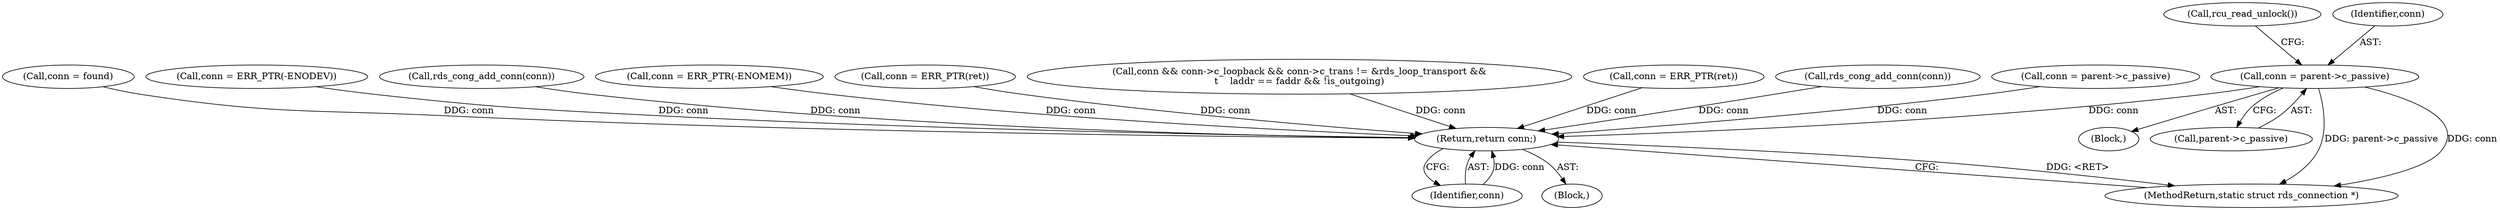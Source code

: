 digraph "0_linux_74e98eb085889b0d2d4908f59f6e00026063014f@pointer" {
"1000176" [label="(Call,conn = parent->c_passive)"];
"1000493" [label="(Return,return conn;)"];
"1000181" [label="(Call,rcu_read_unlock())"];
"1000458" [label="(Call,conn = found)"];
"1000495" [label="(MethodReturn,static struct rds_connection *)"];
"1000114" [label="(Block,)"];
"1000293" [label="(Call,conn = ERR_PTR(-ENODEV))"];
"1000420" [label="(Call,rds_cong_add_conn(conn))"];
"1000177" [label="(Identifier,conn)"];
"1000195" [label="(Call,conn = ERR_PTR(-ENOMEM))"];
"1000254" [label="(Call,conn = ERR_PTR(ret))"];
"1000153" [label="(Call,conn && conn->c_loopback && conn->c_trans != &rds_loop_transport &&\n\t    laddr == faddr && !is_outgoing)"];
"1000494" [label="(Identifier,conn)"];
"1000315" [label="(Call,conn = ERR_PTR(ret))"];
"1000484" [label="(Call,rds_cong_add_conn(conn))"];
"1000493" [label="(Return,return conn;)"];
"1000176" [label="(Call,conn = parent->c_passive)"];
"1000408" [label="(Call,conn = parent->c_passive)"];
"1000172" [label="(Block,)"];
"1000178" [label="(Call,parent->c_passive)"];
"1000176" -> "1000172"  [label="AST: "];
"1000176" -> "1000178"  [label="CFG: "];
"1000177" -> "1000176"  [label="AST: "];
"1000178" -> "1000176"  [label="AST: "];
"1000181" -> "1000176"  [label="CFG: "];
"1000176" -> "1000495"  [label="DDG: parent->c_passive"];
"1000176" -> "1000495"  [label="DDG: conn"];
"1000176" -> "1000493"  [label="DDG: conn"];
"1000493" -> "1000114"  [label="AST: "];
"1000493" -> "1000494"  [label="CFG: "];
"1000494" -> "1000493"  [label="AST: "];
"1000495" -> "1000493"  [label="CFG: "];
"1000493" -> "1000495"  [label="DDG: <RET>"];
"1000494" -> "1000493"  [label="DDG: conn"];
"1000458" -> "1000493"  [label="DDG: conn"];
"1000293" -> "1000493"  [label="DDG: conn"];
"1000408" -> "1000493"  [label="DDG: conn"];
"1000254" -> "1000493"  [label="DDG: conn"];
"1000315" -> "1000493"  [label="DDG: conn"];
"1000153" -> "1000493"  [label="DDG: conn"];
"1000420" -> "1000493"  [label="DDG: conn"];
"1000195" -> "1000493"  [label="DDG: conn"];
"1000484" -> "1000493"  [label="DDG: conn"];
}
